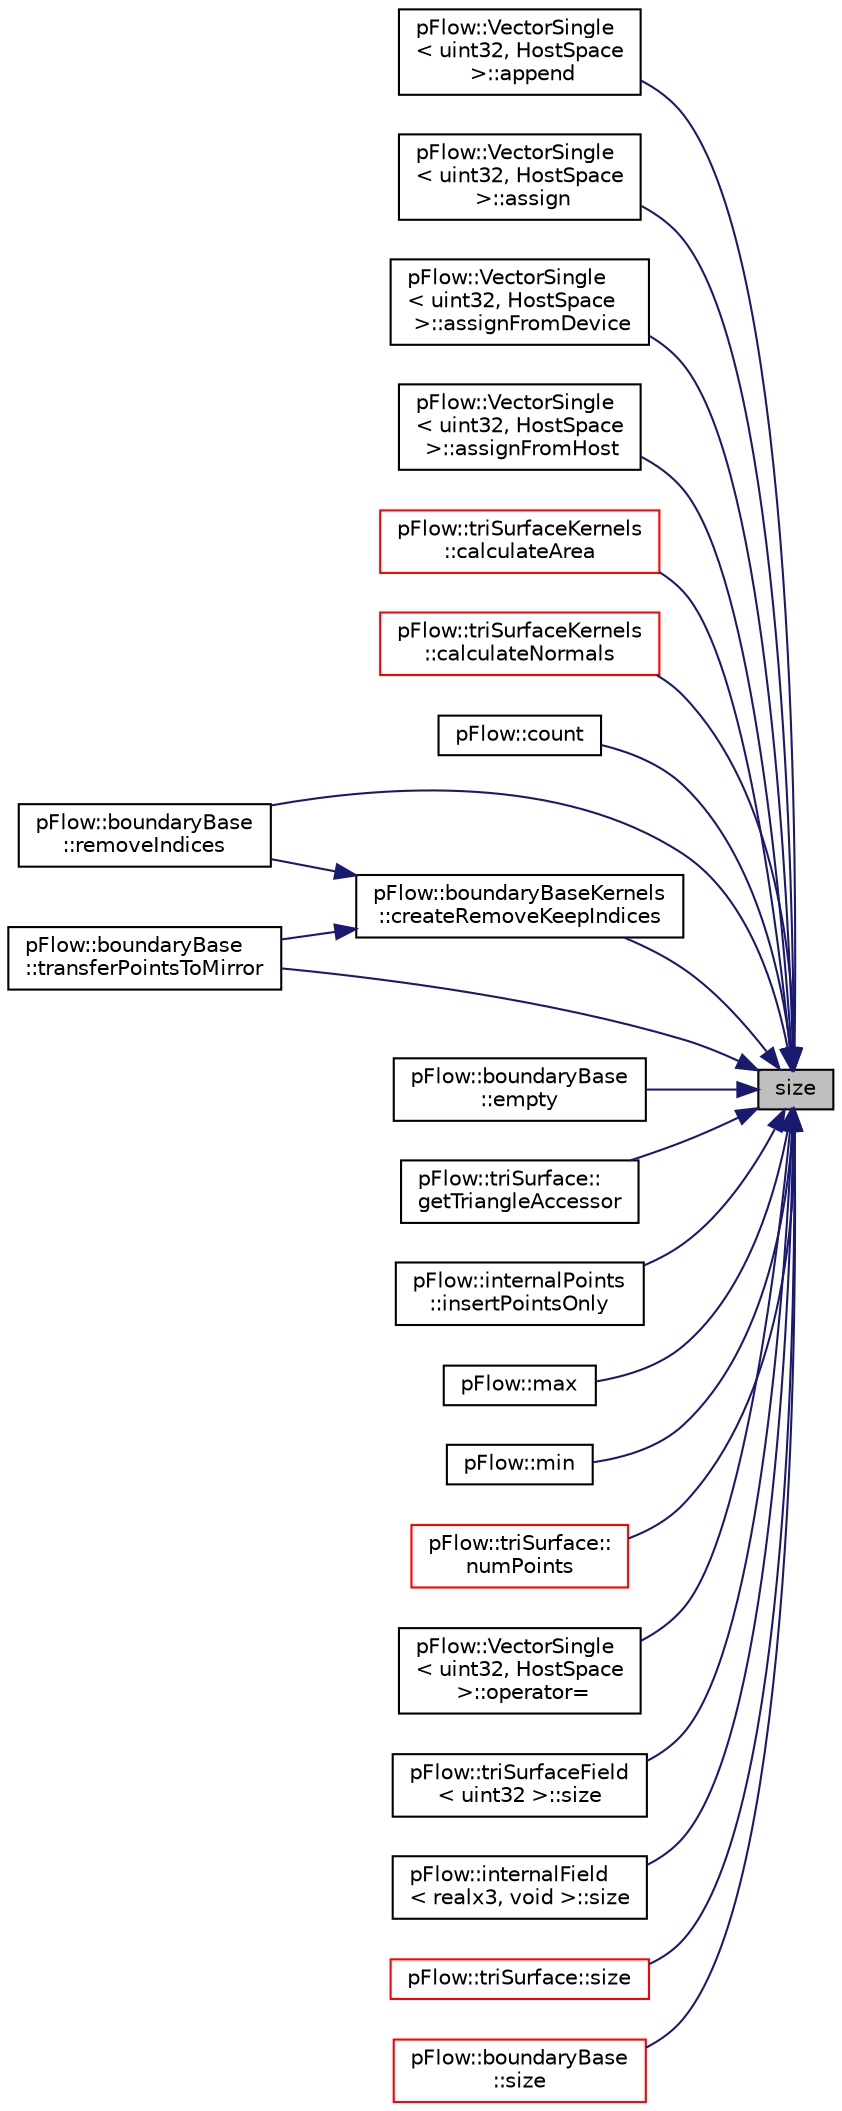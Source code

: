 digraph "size"
{
 // LATEX_PDF_SIZE
  edge [fontname="Helvetica",fontsize="10",labelfontname="Helvetica",labelfontsize="10"];
  node [fontname="Helvetica",fontsize="10",shape=record];
  rankdir="RL";
  Node1 [label="size",height=0.2,width=0.4,color="black", fillcolor="grey75", style="filled", fontcolor="black",tooltip="Size of the vector."];
  Node1 -> Node2 [dir="back",color="midnightblue",fontsize="10",style="solid",fontname="Helvetica"];
  Node2 [label="pFlow::VectorSingle\l\< uint32, HostSpace\l \>::append",height=0.2,width=0.4,color="black", fillcolor="white", style="filled",URL="$classpFlow_1_1VectorSingle.html#ace983bea51718713360fa35a31a4affc",tooltip=" "];
  Node1 -> Node3 [dir="back",color="midnightblue",fontsize="10",style="solid",fontname="Helvetica"];
  Node3 [label="pFlow::VectorSingle\l\< uint32, HostSpace\l \>::assign",height=0.2,width=0.4,color="black", fillcolor="white", style="filled",URL="$classpFlow_1_1VectorSingle.html#a206bfeee8184e9158513c1473ad1ad95",tooltip=" "];
  Node1 -> Node4 [dir="back",color="midnightblue",fontsize="10",style="solid",fontname="Helvetica"];
  Node4 [label="pFlow::VectorSingle\l\< uint32, HostSpace\l \>::assignFromDevice",height=0.2,width=0.4,color="black", fillcolor="white", style="filled",URL="$classpFlow_1_1VectorSingle.html#afc2408a087b76a59e81f83f22367b04e",tooltip=" "];
  Node1 -> Node5 [dir="back",color="midnightblue",fontsize="10",style="solid",fontname="Helvetica"];
  Node5 [label="pFlow::VectorSingle\l\< uint32, HostSpace\l \>::assignFromHost",height=0.2,width=0.4,color="black", fillcolor="white", style="filled",URL="$classpFlow_1_1VectorSingle.html#a6255c8aec839b50209f4e3908c710ba2",tooltip="Assign source vector from host side."];
  Node1 -> Node6 [dir="back",color="midnightblue",fontsize="10",style="solid",fontname="Helvetica"];
  Node6 [label="pFlow::triSurfaceKernels\l::calculateArea",height=0.2,width=0.4,color="red", fillcolor="white", style="filled",URL="$namespacepFlow_1_1triSurfaceKernels.html#a595d3fa281acdc5f6a352b43cc732716",tooltip=" "];
  Node1 -> Node12 [dir="back",color="midnightblue",fontsize="10",style="solid",fontname="Helvetica"];
  Node12 [label="pFlow::triSurfaceKernels\l::calculateNormals",height=0.2,width=0.4,color="red", fillcolor="white", style="filled",URL="$namespacepFlow_1_1triSurfaceKernels.html#aa3910ffec09789599f4e15d186a944cb",tooltip=" "];
  Node1 -> Node15 [dir="back",color="midnightblue",fontsize="10",style="solid",fontname="Helvetica"];
  Node15 [label="pFlow::count",height=0.2,width=0.4,color="black", fillcolor="white", style="filled",URL="$namespacepFlow.html#a6bc2e10d08bf6161491eef514340d975",tooltip=" "];
  Node1 -> Node16 [dir="back",color="midnightblue",fontsize="10",style="solid",fontname="Helvetica"];
  Node16 [label="pFlow::boundaryBaseKernels\l::createRemoveKeepIndices",height=0.2,width=0.4,color="black", fillcolor="white", style="filled",URL="$namespacepFlow_1_1boundaryBaseKernels.html#a38b0cabe5884a9ca33d98dc088b64dc5",tooltip=" "];
  Node16 -> Node17 [dir="back",color="midnightblue",fontsize="10",style="solid",fontname="Helvetica"];
  Node17 [label="pFlow::boundaryBase\l::removeIndices",height=0.2,width=0.4,color="black", fillcolor="white", style="filled",URL="$classpFlow_1_1boundaryBase.html#a62f23e3f1b3a899ba639fc847e4d5815",tooltip=" "];
  Node16 -> Node18 [dir="back",color="midnightblue",fontsize="10",style="solid",fontname="Helvetica"];
  Node18 [label="pFlow::boundaryBase\l::transferPointsToMirror",height=0.2,width=0.4,color="black", fillcolor="white", style="filled",URL="$classpFlow_1_1boundaryBase.html#af89a0fc42d203c23edd6d05268844b14",tooltip=" "];
  Node1 -> Node19 [dir="back",color="midnightblue",fontsize="10",style="solid",fontname="Helvetica"];
  Node19 [label="pFlow::boundaryBase\l::empty",height=0.2,width=0.4,color="black", fillcolor="white", style="filled",URL="$classpFlow_1_1boundaryBase.html#a644718bb2fb240de962dc3c9a1fdf0dc",tooltip=" "];
  Node1 -> Node20 [dir="back",color="midnightblue",fontsize="10",style="solid",fontname="Helvetica"];
  Node20 [label="pFlow::triSurface::\lgetTriangleAccessor",height=0.2,width=0.4,color="black", fillcolor="white", style="filled",URL="$classpFlow_1_1triSurface.html#a87ba6f8c358a11dfd2b456d8e488f69a",tooltip="Obtain an object for accessing triangles."];
  Node1 -> Node21 [dir="back",color="midnightblue",fontsize="10",style="solid",fontname="Helvetica"];
  Node21 [label="pFlow::internalPoints\l::insertPointsOnly",height=0.2,width=0.4,color="black", fillcolor="white", style="filled",URL="$classpFlow_1_1internalPoints.html#ad0dafe3bef63060ebf6247abb3ccba01",tooltip=" "];
  Node1 -> Node22 [dir="back",color="midnightblue",fontsize="10",style="solid",fontname="Helvetica"];
  Node22 [label="pFlow::max",height=0.2,width=0.4,color="black", fillcolor="white", style="filled",URL="$namespacepFlow.html#a5d0d67069496bd1e04a4d739485b868e",tooltip=" "];
  Node1 -> Node23 [dir="back",color="midnightblue",fontsize="10",style="solid",fontname="Helvetica"];
  Node23 [label="pFlow::min",height=0.2,width=0.4,color="black", fillcolor="white", style="filled",URL="$namespacepFlow.html#a95198ff63420ffeb9f636040773d9026",tooltip=" "];
  Node1 -> Node24 [dir="back",color="midnightblue",fontsize="10",style="solid",fontname="Helvetica"];
  Node24 [label="pFlow::triSurface::\lnumPoints",height=0.2,width=0.4,color="red", fillcolor="white", style="filled",URL="$classpFlow_1_1triSurface.html#a2af1db184af973a2c0c3333581a57f58",tooltip=" "];
  Node1 -> Node26 [dir="back",color="midnightblue",fontsize="10",style="solid",fontname="Helvetica"];
  Node26 [label="pFlow::VectorSingle\l\< uint32, HostSpace\l \>::operator=",height=0.2,width=0.4,color="black", fillcolor="white", style="filled",URL="$classpFlow_1_1VectorSingle.html#a7aaa7e113fd743fb56d22a1e2d34a30f",tooltip="Copy assignment (perform deep copy from rhs to *this)"];
  Node1 -> Node17 [dir="back",color="midnightblue",fontsize="10",style="solid",fontname="Helvetica"];
  Node1 -> Node27 [dir="back",color="midnightblue",fontsize="10",style="solid",fontname="Helvetica"];
  Node27 [label="pFlow::triSurfaceField\l\< uint32 \>::size",height=0.2,width=0.4,color="black", fillcolor="white", style="filled",URL="$classpFlow_1_1triSurfaceField.html#a10efdf47ffedbdc720f71c2f72b98d98",tooltip=" "];
  Node1 -> Node28 [dir="back",color="midnightblue",fontsize="10",style="solid",fontname="Helvetica"];
  Node28 [label="pFlow::internalField\l\< realx3, void \>::size",height=0.2,width=0.4,color="black", fillcolor="white", style="filled",URL="$classpFlow_1_1internalField.html#a10efdf47ffedbdc720f71c2f72b98d98",tooltip=" "];
  Node1 -> Node29 [dir="back",color="midnightblue",fontsize="10",style="solid",fontname="Helvetica"];
  Node29 [label="pFlow::triSurface::size",height=0.2,width=0.4,color="red", fillcolor="white", style="filled",URL="$classpFlow_1_1triSurface.html#a29636b87d7c459031e2410e5d7623b0f",tooltip=" "];
  Node1 -> Node32 [dir="back",color="midnightblue",fontsize="10",style="solid",fontname="Helvetica"];
  Node32 [label="pFlow::boundaryBase\l::size",height=0.2,width=0.4,color="red", fillcolor="white", style="filled",URL="$classpFlow_1_1boundaryBase.html#a10efdf47ffedbdc720f71c2f72b98d98",tooltip=" "];
  Node1 -> Node18 [dir="back",color="midnightblue",fontsize="10",style="solid",fontname="Helvetica"];
}

